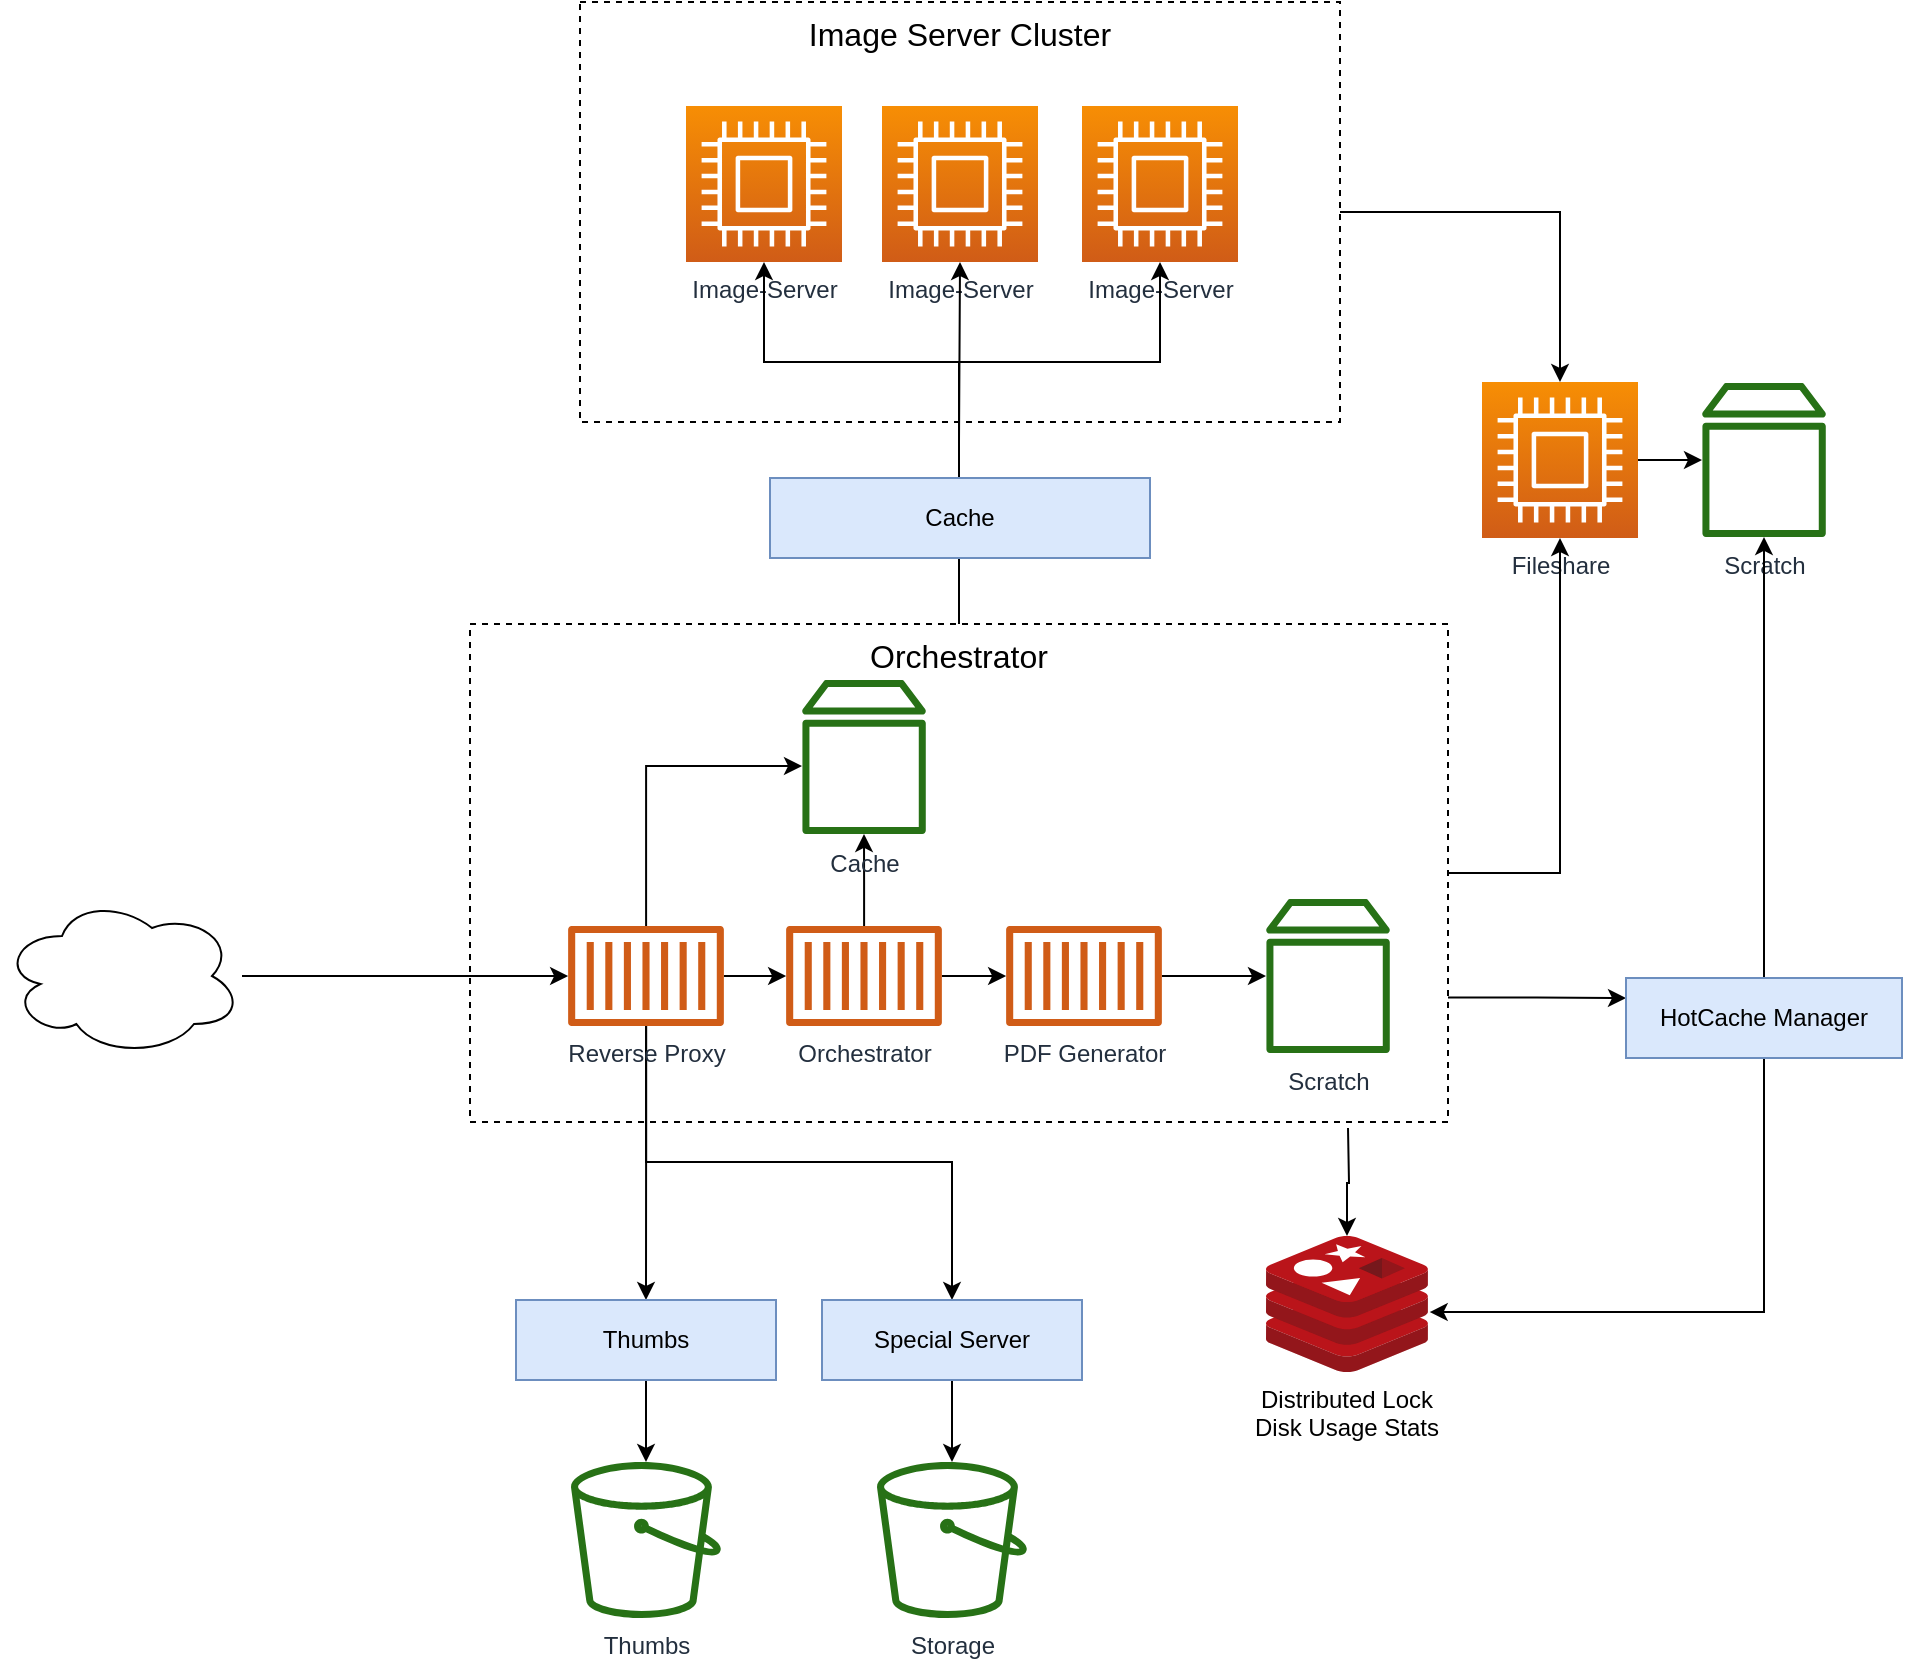 <mxfile version="13.0.3" type="device"><diagram id="eej8zzmIX-FVLSdapvGv" name="Page-1"><mxGraphModel dx="1851" dy="592" grid="1" gridSize="10" guides="1" tooltips="1" connect="1" arrows="1" fold="1" page="1" pageScale="1" pageWidth="827" pageHeight="1169" math="0" shadow="0"><root><mxCell id="0"/><mxCell id="1" parent="0"/><mxCell id="okWKXgMcdlEppaMb_WmV-33" style="edgeStyle=orthogonalEdgeStyle;rounded=0;orthogonalLoop=1;jettySize=auto;html=1;" parent="1" source="okWKXgMcdlEppaMb_WmV-30" target="okWKXgMcdlEppaMb_WmV-9" edge="1"><mxGeometry relative="1" as="geometry"><Array as="points"><mxPoint x="599" y="275"/></Array></mxGeometry></mxCell><mxCell id="okWKXgMcdlEppaMb_WmV-30" value="Image Server Cluster" style="rounded=0;whiteSpace=wrap;html=1;verticalAlign=top;fontSize=16;dashed=1;" parent="1" vertex="1"><mxGeometry x="109" y="170" width="380" height="210" as="geometry"/></mxCell><mxCell id="okWKXgMcdlEppaMb_WmV-7" value="Scratch" style="outlineConnect=0;fontColor=#232F3E;gradientColor=none;fillColor=#277116;strokeColor=none;dashed=0;verticalLabelPosition=bottom;verticalAlign=top;align=center;html=1;fontSize=12;fontStyle=0;aspect=fixed;pointerEvents=1;shape=mxgraph.aws4.volume;" parent="1" vertex="1"><mxGeometry x="670" y="360" width="62" height="78" as="geometry"/></mxCell><mxCell id="okWKXgMcdlEppaMb_WmV-34" value="" style="edgeStyle=orthogonalEdgeStyle;rounded=0;orthogonalLoop=1;jettySize=auto;html=1;" parent="1" source="okWKXgMcdlEppaMb_WmV-9" target="okWKXgMcdlEppaMb_WmV-7" edge="1"><mxGeometry relative="1" as="geometry"/></mxCell><mxCell id="okWKXgMcdlEppaMb_WmV-9" value="Fileshare" style="outlineConnect=0;fontColor=#232F3E;gradientColor=#F78E04;gradientDirection=north;fillColor=#D05C17;strokeColor=#ffffff;dashed=0;verticalLabelPosition=bottom;verticalAlign=top;align=center;html=1;fontSize=12;fontStyle=0;aspect=fixed;shape=mxgraph.aws4.resourceIcon;resIcon=mxgraph.aws4.compute;" parent="1" vertex="1"><mxGeometry x="560" y="360" width="78" height="78" as="geometry"/></mxCell><mxCell id="okWKXgMcdlEppaMb_WmV-11" value="Image-Server" style="outlineConnect=0;fontColor=#232F3E;gradientColor=#F78E04;gradientDirection=north;fillColor=#D05C17;strokeColor=#ffffff;dashed=0;verticalLabelPosition=bottom;verticalAlign=top;align=center;html=1;fontSize=12;fontStyle=0;aspect=fixed;shape=mxgraph.aws4.resourceIcon;resIcon=mxgraph.aws4.compute;" parent="1" vertex="1"><mxGeometry x="162" y="222" width="78" height="78" as="geometry"/></mxCell><mxCell id="okWKXgMcdlEppaMb_WmV-12" value="Image-Server" style="outlineConnect=0;fontColor=#232F3E;gradientColor=#F78E04;gradientDirection=north;fillColor=#D05C17;strokeColor=#ffffff;dashed=0;verticalLabelPosition=bottom;verticalAlign=top;align=center;html=1;fontSize=12;fontStyle=0;aspect=fixed;shape=mxgraph.aws4.resourceIcon;resIcon=mxgraph.aws4.compute;" parent="1" vertex="1"><mxGeometry x="260" y="222" width="78" height="78" as="geometry"/></mxCell><mxCell id="okWKXgMcdlEppaMb_WmV-13" value="Image-Server" style="outlineConnect=0;fontColor=#232F3E;gradientColor=#F78E04;gradientDirection=north;fillColor=#D05C17;strokeColor=#ffffff;dashed=0;verticalLabelPosition=bottom;verticalAlign=top;align=center;html=1;fontSize=12;fontStyle=0;aspect=fixed;shape=mxgraph.aws4.resourceIcon;resIcon=mxgraph.aws4.compute;" parent="1" vertex="1"><mxGeometry x="360" y="222" width="78" height="78" as="geometry"/></mxCell><mxCell id="okWKXgMcdlEppaMb_WmV-26" style="edgeStyle=orthogonalEdgeStyle;rounded=0;orthogonalLoop=1;jettySize=auto;html=1;" parent="1" source="okWKXgMcdlEppaMb_WmV-15" target="okWKXgMcdlEppaMb_WmV-12" edge="1"><mxGeometry relative="1" as="geometry"/></mxCell><mxCell id="okWKXgMcdlEppaMb_WmV-27" style="edgeStyle=orthogonalEdgeStyle;rounded=0;orthogonalLoop=1;jettySize=auto;html=1;" parent="1" source="okWKXgMcdlEppaMb_WmV-15" target="okWKXgMcdlEppaMb_WmV-13" edge="1"><mxGeometry relative="1" as="geometry"><Array as="points"><mxPoint x="299" y="350"/><mxPoint x="399" y="350"/></Array></mxGeometry></mxCell><mxCell id="okWKXgMcdlEppaMb_WmV-28" style="edgeStyle=orthogonalEdgeStyle;rounded=0;orthogonalLoop=1;jettySize=auto;html=1;exitX=0.5;exitY=0;exitDx=0;exitDy=0;" parent="1" source="okWKXgMcdlEppaMb_WmV-15" target="okWKXgMcdlEppaMb_WmV-11" edge="1"><mxGeometry relative="1" as="geometry"><Array as="points"><mxPoint x="299" y="350"/><mxPoint x="201" y="350"/></Array></mxGeometry></mxCell><mxCell id="okWKXgMcdlEppaMb_WmV-31" style="edgeStyle=orthogonalEdgeStyle;rounded=0;orthogonalLoop=1;jettySize=auto;html=1;exitX=1;exitY=0.5;exitDx=0;exitDy=0;" parent="1" source="okWKXgMcdlEppaMb_WmV-15" target="okWKXgMcdlEppaMb_WmV-9" edge="1"><mxGeometry relative="1" as="geometry"/></mxCell><mxCell id="okWKXgMcdlEppaMb_WmV-54" style="edgeStyle=orthogonalEdgeStyle;rounded=0;orthogonalLoop=1;jettySize=auto;html=1;" parent="1" target="okWKXgMcdlEppaMb_WmV-53" edge="1"><mxGeometry relative="1" as="geometry"><mxPoint x="493" y="733" as="sourcePoint"/></mxGeometry></mxCell><mxCell id="Pr_ykJhLuEhqYVuzst-2-14" style="edgeStyle=orthogonalEdgeStyle;rounded=0;orthogonalLoop=1;jettySize=auto;html=1;exitX=1;exitY=0.75;exitDx=0;exitDy=0;entryX=0;entryY=0.25;entryDx=0;entryDy=0;" edge="1" parent="1" source="okWKXgMcdlEppaMb_WmV-15" target="Pr_ykJhLuEhqYVuzst-2-1"><mxGeometry relative="1" as="geometry"/></mxCell><mxCell id="okWKXgMcdlEppaMb_WmV-15" value="Orchestrator" style="rounded=0;whiteSpace=wrap;html=1;verticalAlign=top;fontSize=16;dashed=1;" parent="1" vertex="1"><mxGeometry x="54" y="481" width="489" height="249" as="geometry"/></mxCell><mxCell id="okWKXgMcdlEppaMb_WmV-17" value="" style="edgeStyle=orthogonalEdgeStyle;rounded=0;orthogonalLoop=1;jettySize=auto;html=1;fontSize=16;" parent="1" source="okWKXgMcdlEppaMb_WmV-18" target="okWKXgMcdlEppaMb_WmV-22" edge="1"><mxGeometry relative="1" as="geometry"/></mxCell><mxCell id="okWKXgMcdlEppaMb_WmV-29" style="edgeStyle=orthogonalEdgeStyle;rounded=0;orthogonalLoop=1;jettySize=auto;html=1;" parent="1" source="okWKXgMcdlEppaMb_WmV-18" target="okWKXgMcdlEppaMb_WmV-20" edge="1"><mxGeometry relative="1" as="geometry"/></mxCell><mxCell id="okWKXgMcdlEppaMb_WmV-18" value="Orchestrator" style="outlineConnect=0;fontColor=#232F3E;gradientColor=none;fillColor=#D05C17;strokeColor=none;dashed=0;verticalLabelPosition=bottom;verticalAlign=top;align=center;html=1;fontSize=12;fontStyle=0;aspect=fixed;pointerEvents=1;shape=mxgraph.aws4.container_1;" parent="1" vertex="1"><mxGeometry x="212" y="632" width="78" height="50" as="geometry"/></mxCell><mxCell id="okWKXgMcdlEppaMb_WmV-19" style="edgeStyle=orthogonalEdgeStyle;rounded=0;orthogonalLoop=1;jettySize=auto;html=1;fontSize=16;" parent="1" source="okWKXgMcdlEppaMb_WmV-20" target="okWKXgMcdlEppaMb_WmV-25" edge="1"><mxGeometry relative="1" as="geometry"/></mxCell><mxCell id="okWKXgMcdlEppaMb_WmV-20" value="PDF Generator" style="outlineConnect=0;fontColor=#232F3E;gradientColor=none;fillColor=#D05C17;strokeColor=none;dashed=0;verticalLabelPosition=bottom;verticalAlign=top;align=center;html=1;fontSize=12;fontStyle=0;aspect=fixed;pointerEvents=1;shape=mxgraph.aws4.container_1;" parent="1" vertex="1"><mxGeometry x="322" y="632" width="78" height="50" as="geometry"/></mxCell><mxCell id="okWKXgMcdlEppaMb_WmV-22" value="Cache" style="outlineConnect=0;fontColor=#232F3E;gradientColor=none;fillColor=#277116;strokeColor=none;dashed=0;verticalLabelPosition=bottom;verticalAlign=top;align=center;html=1;fontSize=12;fontStyle=0;aspect=fixed;pointerEvents=1;shape=mxgraph.aws4.volume;" parent="1" vertex="1"><mxGeometry x="220" y="508.5" width="62" height="78" as="geometry"/></mxCell><mxCell id="okWKXgMcdlEppaMb_WmV-25" value="Scratch" style="outlineConnect=0;fontColor=#232F3E;gradientColor=none;fillColor=#277116;strokeColor=none;dashed=0;verticalLabelPosition=bottom;verticalAlign=top;align=center;html=1;fontSize=12;fontStyle=0;aspect=fixed;pointerEvents=1;shape=mxgraph.aws4.volume;" parent="1" vertex="1"><mxGeometry x="452" y="618" width="62" height="78" as="geometry"/></mxCell><mxCell id="okWKXgMcdlEppaMb_WmV-36" style="edgeStyle=orthogonalEdgeStyle;rounded=0;orthogonalLoop=1;jettySize=auto;html=1;" parent="1" source="okWKXgMcdlEppaMb_WmV-35" target="okWKXgMcdlEppaMb_WmV-41" edge="1"><mxGeometry relative="1" as="geometry"/></mxCell><mxCell id="okWKXgMcdlEppaMb_WmV-35" value="" style="ellipse;shape=cloud;whiteSpace=wrap;html=1;" parent="1" vertex="1"><mxGeometry x="-180" y="617" width="120" height="80" as="geometry"/></mxCell><mxCell id="okWKXgMcdlEppaMb_WmV-37" value="Cache" style="rounded=0;whiteSpace=wrap;html=1;fillColor=#dae8fc;strokeColor=#6c8ebf;" parent="1" vertex="1"><mxGeometry x="204" y="408" width="190" height="40" as="geometry"/></mxCell><mxCell id="okWKXgMcdlEppaMb_WmV-42" value="" style="edgeStyle=orthogonalEdgeStyle;rounded=0;orthogonalLoop=1;jettySize=auto;html=1;" parent="1" source="okWKXgMcdlEppaMb_WmV-41" target="okWKXgMcdlEppaMb_WmV-18" edge="1"><mxGeometry relative="1" as="geometry"/></mxCell><mxCell id="okWKXgMcdlEppaMb_WmV-47" value="" style="edgeStyle=orthogonalEdgeStyle;rounded=0;orthogonalLoop=1;jettySize=auto;html=1;entryX=0.5;entryY=0;entryDx=0;entryDy=0;" parent="1" source="okWKXgMcdlEppaMb_WmV-41" target="okWKXgMcdlEppaMb_WmV-45" edge="1"><mxGeometry relative="1" as="geometry"><mxPoint x="142" y="762.045" as="targetPoint"/><Array as="points"><mxPoint x="142" y="750"/><mxPoint x="295" y="750"/></Array></mxGeometry></mxCell><mxCell id="okWKXgMcdlEppaMb_WmV-52" value="" style="edgeStyle=orthogonalEdgeStyle;rounded=0;orthogonalLoop=1;jettySize=auto;html=1;" parent="1" source="okWKXgMcdlEppaMb_WmV-41" target="okWKXgMcdlEppaMb_WmV-22" edge="1"><mxGeometry relative="1" as="geometry"><mxPoint x="142" y="551.955" as="targetPoint"/><Array as="points"><mxPoint x="142" y="552"/></Array></mxGeometry></mxCell><mxCell id="Pr_ykJhLuEhqYVuzst-2-17" style="edgeStyle=orthogonalEdgeStyle;rounded=0;orthogonalLoop=1;jettySize=auto;html=1;entryX=0.5;entryY=0;entryDx=0;entryDy=0;" edge="1" parent="1" source="okWKXgMcdlEppaMb_WmV-41" target="Pr_ykJhLuEhqYVuzst-2-15"><mxGeometry relative="1" as="geometry"/></mxCell><mxCell id="okWKXgMcdlEppaMb_WmV-41" value="Reverse Proxy" style="outlineConnect=0;fontColor=#232F3E;gradientColor=none;fillColor=#D05C17;strokeColor=none;dashed=0;verticalLabelPosition=bottom;verticalAlign=top;align=center;html=1;fontSize=12;fontStyle=0;aspect=fixed;pointerEvents=1;shape=mxgraph.aws4.container_1;" parent="1" vertex="1"><mxGeometry x="103" y="632" width="78" height="50" as="geometry"/></mxCell><mxCell id="okWKXgMcdlEppaMb_WmV-43" value="Thumbs" style="outlineConnect=0;fontColor=#232F3E;gradientColor=none;fillColor=#277116;strokeColor=none;dashed=0;verticalLabelPosition=bottom;verticalAlign=top;align=center;html=1;fontSize=12;fontStyle=0;aspect=fixed;pointerEvents=1;shape=mxgraph.aws4.bucket;" parent="1" vertex="1"><mxGeometry x="104.5" y="900" width="75" height="78" as="geometry"/></mxCell><mxCell id="okWKXgMcdlEppaMb_WmV-44" value="Storage" style="outlineConnect=0;fontColor=#232F3E;gradientColor=none;fillColor=#277116;strokeColor=none;dashed=0;verticalLabelPosition=bottom;verticalAlign=top;align=center;html=1;fontSize=12;fontStyle=0;aspect=fixed;pointerEvents=1;shape=mxgraph.aws4.bucket;" parent="1" vertex="1"><mxGeometry x="257.5" y="900" width="75" height="78" as="geometry"/></mxCell><mxCell id="Pr_ykJhLuEhqYVuzst-2-19" style="edgeStyle=orthogonalEdgeStyle;rounded=0;orthogonalLoop=1;jettySize=auto;html=1;exitX=0.5;exitY=1;exitDx=0;exitDy=0;" edge="1" parent="1" source="okWKXgMcdlEppaMb_WmV-45" target="okWKXgMcdlEppaMb_WmV-44"><mxGeometry relative="1" as="geometry"/></mxCell><mxCell id="okWKXgMcdlEppaMb_WmV-45" value="Special Server" style="rounded=0;whiteSpace=wrap;html=1;fillColor=#dae8fc;strokeColor=#6c8ebf;" parent="1" vertex="1"><mxGeometry x="230" y="819" width="130" height="40" as="geometry"/></mxCell><mxCell id="okWKXgMcdlEppaMb_WmV-53" value="Distributed Lock&lt;br&gt;Disk Usage Stats" style="aspect=fixed;html=1;points=[];align=center;image;fontSize=12;image=img/lib/mscae/Cache_Redis_Product.svg;" parent="1" vertex="1"><mxGeometry x="452" y="787" width="80.95" height="68" as="geometry"/></mxCell><mxCell id="Pr_ykJhLuEhqYVuzst-2-2" style="edgeStyle=orthogonalEdgeStyle;rounded=0;orthogonalLoop=1;jettySize=auto;html=1;exitX=0.5;exitY=1;exitDx=0;exitDy=0;entryX=1.011;entryY=0.559;entryDx=0;entryDy=0;entryPerimeter=0;" edge="1" parent="1" source="Pr_ykJhLuEhqYVuzst-2-1" target="okWKXgMcdlEppaMb_WmV-53"><mxGeometry relative="1" as="geometry"/></mxCell><mxCell id="Pr_ykJhLuEhqYVuzst-2-7" style="edgeStyle=orthogonalEdgeStyle;rounded=0;orthogonalLoop=1;jettySize=auto;html=1;exitX=0.5;exitY=0;exitDx=0;exitDy=0;" edge="1" parent="1" source="Pr_ykJhLuEhqYVuzst-2-1" target="okWKXgMcdlEppaMb_WmV-7"><mxGeometry relative="1" as="geometry"/></mxCell><mxCell id="Pr_ykJhLuEhqYVuzst-2-1" value="HotCache Manager" style="rounded=0;whiteSpace=wrap;html=1;fillColor=#dae8fc;strokeColor=#6c8ebf;" vertex="1" parent="1"><mxGeometry x="632" y="658" width="138" height="40" as="geometry"/></mxCell><mxCell id="Pr_ykJhLuEhqYVuzst-2-18" style="edgeStyle=orthogonalEdgeStyle;rounded=0;orthogonalLoop=1;jettySize=auto;html=1;exitX=0.5;exitY=1;exitDx=0;exitDy=0;" edge="1" parent="1" source="Pr_ykJhLuEhqYVuzst-2-15" target="okWKXgMcdlEppaMb_WmV-43"><mxGeometry relative="1" as="geometry"/></mxCell><mxCell id="Pr_ykJhLuEhqYVuzst-2-15" value="Thumbs" style="rounded=0;whiteSpace=wrap;html=1;fillColor=#dae8fc;strokeColor=#6c8ebf;" vertex="1" parent="1"><mxGeometry x="77" y="819" width="130" height="40" as="geometry"/></mxCell></root></mxGraphModel></diagram></mxfile>